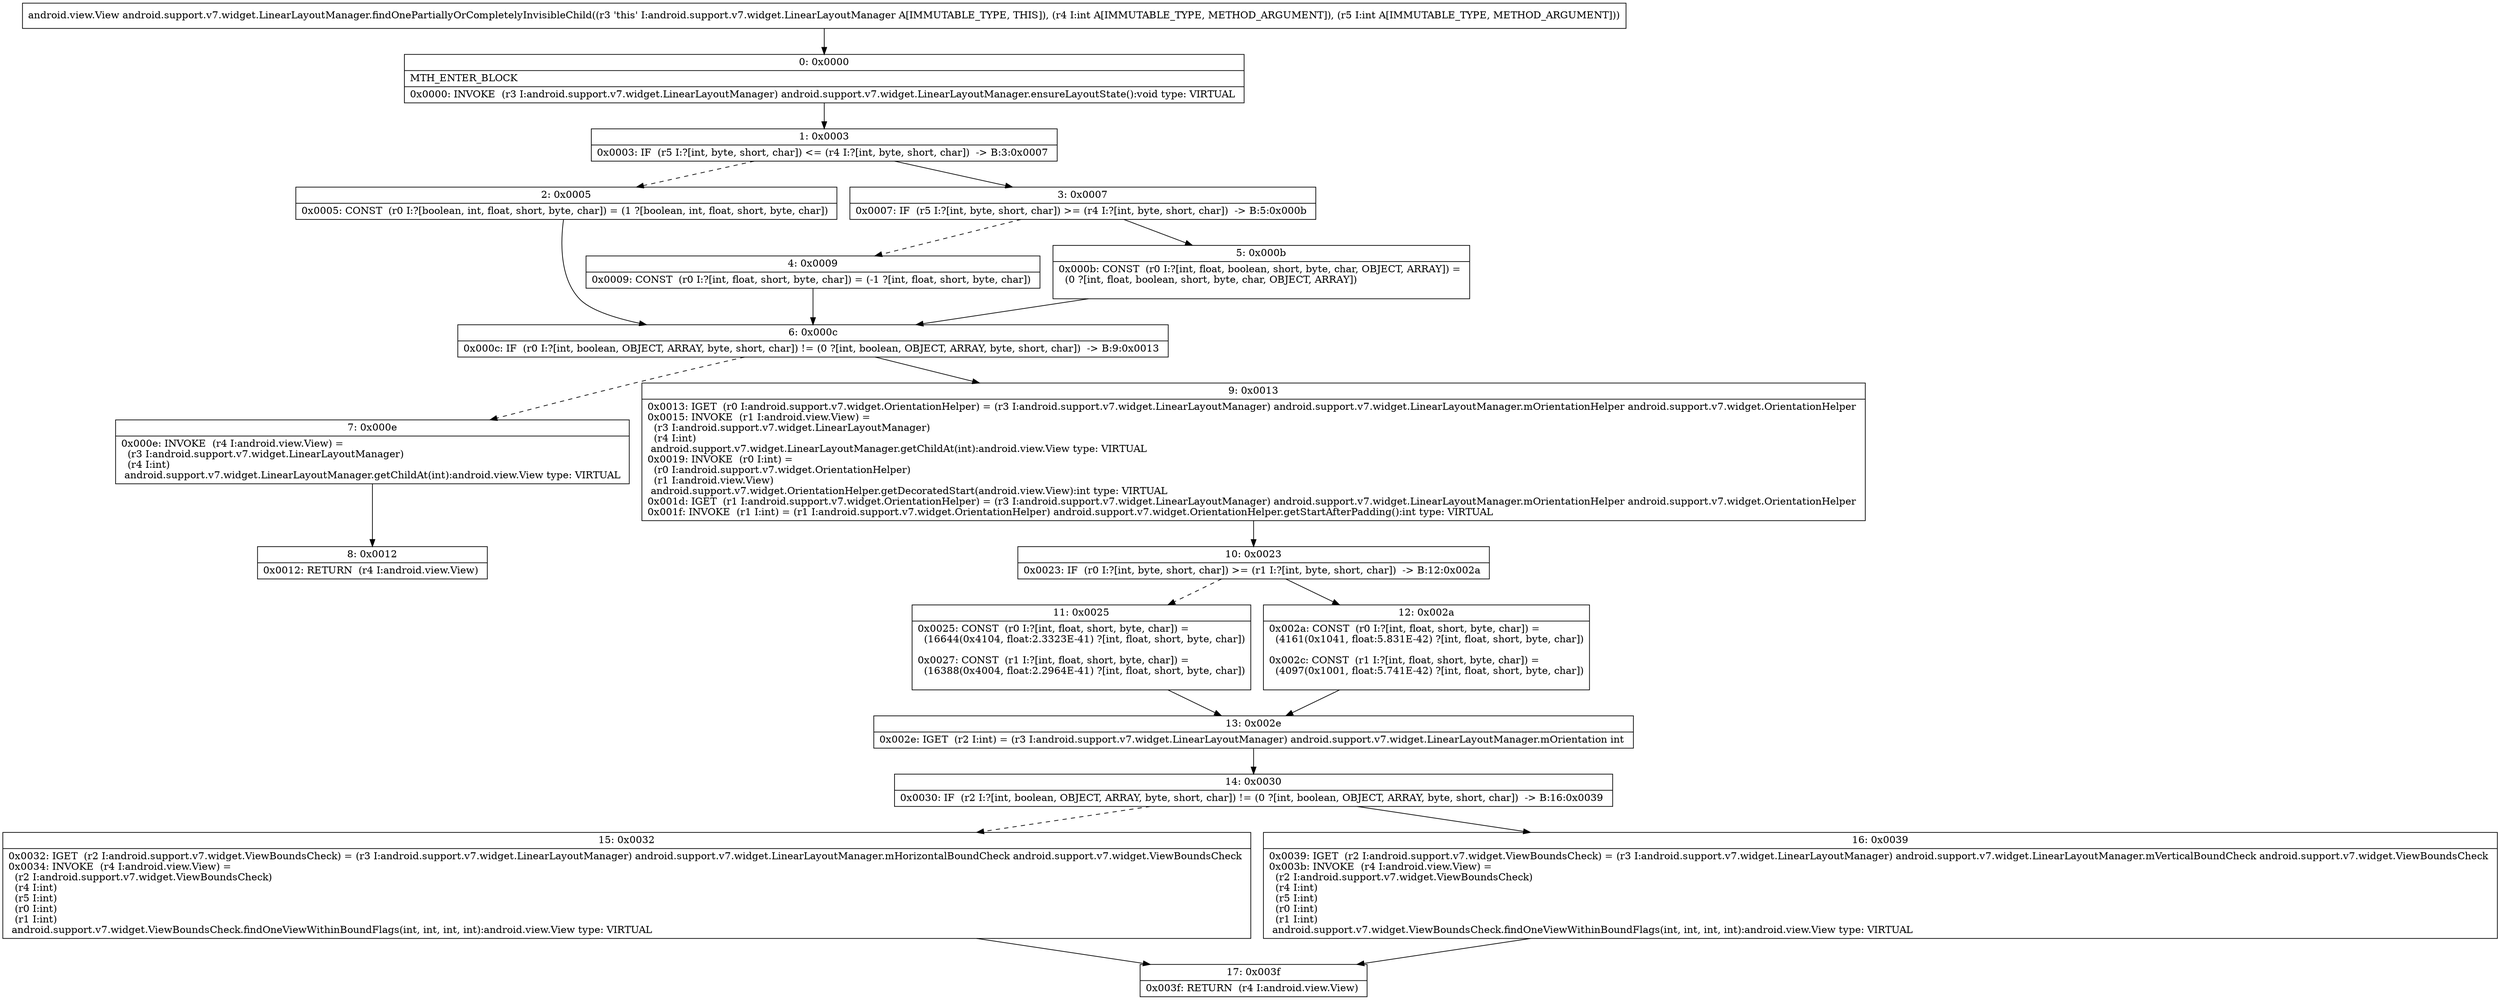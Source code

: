 digraph "CFG forandroid.support.v7.widget.LinearLayoutManager.findOnePartiallyOrCompletelyInvisibleChild(II)Landroid\/view\/View;" {
Node_0 [shape=record,label="{0\:\ 0x0000|MTH_ENTER_BLOCK\l|0x0000: INVOKE  (r3 I:android.support.v7.widget.LinearLayoutManager) android.support.v7.widget.LinearLayoutManager.ensureLayoutState():void type: VIRTUAL \l}"];
Node_1 [shape=record,label="{1\:\ 0x0003|0x0003: IF  (r5 I:?[int, byte, short, char]) \<= (r4 I:?[int, byte, short, char])  \-\> B:3:0x0007 \l}"];
Node_2 [shape=record,label="{2\:\ 0x0005|0x0005: CONST  (r0 I:?[boolean, int, float, short, byte, char]) = (1 ?[boolean, int, float, short, byte, char]) \l}"];
Node_3 [shape=record,label="{3\:\ 0x0007|0x0007: IF  (r5 I:?[int, byte, short, char]) \>= (r4 I:?[int, byte, short, char])  \-\> B:5:0x000b \l}"];
Node_4 [shape=record,label="{4\:\ 0x0009|0x0009: CONST  (r0 I:?[int, float, short, byte, char]) = (\-1 ?[int, float, short, byte, char]) \l}"];
Node_5 [shape=record,label="{5\:\ 0x000b|0x000b: CONST  (r0 I:?[int, float, boolean, short, byte, char, OBJECT, ARRAY]) = \l  (0 ?[int, float, boolean, short, byte, char, OBJECT, ARRAY])\l \l}"];
Node_6 [shape=record,label="{6\:\ 0x000c|0x000c: IF  (r0 I:?[int, boolean, OBJECT, ARRAY, byte, short, char]) != (0 ?[int, boolean, OBJECT, ARRAY, byte, short, char])  \-\> B:9:0x0013 \l}"];
Node_7 [shape=record,label="{7\:\ 0x000e|0x000e: INVOKE  (r4 I:android.view.View) = \l  (r3 I:android.support.v7.widget.LinearLayoutManager)\l  (r4 I:int)\l android.support.v7.widget.LinearLayoutManager.getChildAt(int):android.view.View type: VIRTUAL \l}"];
Node_8 [shape=record,label="{8\:\ 0x0012|0x0012: RETURN  (r4 I:android.view.View) \l}"];
Node_9 [shape=record,label="{9\:\ 0x0013|0x0013: IGET  (r0 I:android.support.v7.widget.OrientationHelper) = (r3 I:android.support.v7.widget.LinearLayoutManager) android.support.v7.widget.LinearLayoutManager.mOrientationHelper android.support.v7.widget.OrientationHelper \l0x0015: INVOKE  (r1 I:android.view.View) = \l  (r3 I:android.support.v7.widget.LinearLayoutManager)\l  (r4 I:int)\l android.support.v7.widget.LinearLayoutManager.getChildAt(int):android.view.View type: VIRTUAL \l0x0019: INVOKE  (r0 I:int) = \l  (r0 I:android.support.v7.widget.OrientationHelper)\l  (r1 I:android.view.View)\l android.support.v7.widget.OrientationHelper.getDecoratedStart(android.view.View):int type: VIRTUAL \l0x001d: IGET  (r1 I:android.support.v7.widget.OrientationHelper) = (r3 I:android.support.v7.widget.LinearLayoutManager) android.support.v7.widget.LinearLayoutManager.mOrientationHelper android.support.v7.widget.OrientationHelper \l0x001f: INVOKE  (r1 I:int) = (r1 I:android.support.v7.widget.OrientationHelper) android.support.v7.widget.OrientationHelper.getStartAfterPadding():int type: VIRTUAL \l}"];
Node_10 [shape=record,label="{10\:\ 0x0023|0x0023: IF  (r0 I:?[int, byte, short, char]) \>= (r1 I:?[int, byte, short, char])  \-\> B:12:0x002a \l}"];
Node_11 [shape=record,label="{11\:\ 0x0025|0x0025: CONST  (r0 I:?[int, float, short, byte, char]) = \l  (16644(0x4104, float:2.3323E\-41) ?[int, float, short, byte, char])\l \l0x0027: CONST  (r1 I:?[int, float, short, byte, char]) = \l  (16388(0x4004, float:2.2964E\-41) ?[int, float, short, byte, char])\l \l}"];
Node_12 [shape=record,label="{12\:\ 0x002a|0x002a: CONST  (r0 I:?[int, float, short, byte, char]) = \l  (4161(0x1041, float:5.831E\-42) ?[int, float, short, byte, char])\l \l0x002c: CONST  (r1 I:?[int, float, short, byte, char]) = \l  (4097(0x1001, float:5.741E\-42) ?[int, float, short, byte, char])\l \l}"];
Node_13 [shape=record,label="{13\:\ 0x002e|0x002e: IGET  (r2 I:int) = (r3 I:android.support.v7.widget.LinearLayoutManager) android.support.v7.widget.LinearLayoutManager.mOrientation int \l}"];
Node_14 [shape=record,label="{14\:\ 0x0030|0x0030: IF  (r2 I:?[int, boolean, OBJECT, ARRAY, byte, short, char]) != (0 ?[int, boolean, OBJECT, ARRAY, byte, short, char])  \-\> B:16:0x0039 \l}"];
Node_15 [shape=record,label="{15\:\ 0x0032|0x0032: IGET  (r2 I:android.support.v7.widget.ViewBoundsCheck) = (r3 I:android.support.v7.widget.LinearLayoutManager) android.support.v7.widget.LinearLayoutManager.mHorizontalBoundCheck android.support.v7.widget.ViewBoundsCheck \l0x0034: INVOKE  (r4 I:android.view.View) = \l  (r2 I:android.support.v7.widget.ViewBoundsCheck)\l  (r4 I:int)\l  (r5 I:int)\l  (r0 I:int)\l  (r1 I:int)\l android.support.v7.widget.ViewBoundsCheck.findOneViewWithinBoundFlags(int, int, int, int):android.view.View type: VIRTUAL \l}"];
Node_16 [shape=record,label="{16\:\ 0x0039|0x0039: IGET  (r2 I:android.support.v7.widget.ViewBoundsCheck) = (r3 I:android.support.v7.widget.LinearLayoutManager) android.support.v7.widget.LinearLayoutManager.mVerticalBoundCheck android.support.v7.widget.ViewBoundsCheck \l0x003b: INVOKE  (r4 I:android.view.View) = \l  (r2 I:android.support.v7.widget.ViewBoundsCheck)\l  (r4 I:int)\l  (r5 I:int)\l  (r0 I:int)\l  (r1 I:int)\l android.support.v7.widget.ViewBoundsCheck.findOneViewWithinBoundFlags(int, int, int, int):android.view.View type: VIRTUAL \l}"];
Node_17 [shape=record,label="{17\:\ 0x003f|0x003f: RETURN  (r4 I:android.view.View) \l}"];
MethodNode[shape=record,label="{android.view.View android.support.v7.widget.LinearLayoutManager.findOnePartiallyOrCompletelyInvisibleChild((r3 'this' I:android.support.v7.widget.LinearLayoutManager A[IMMUTABLE_TYPE, THIS]), (r4 I:int A[IMMUTABLE_TYPE, METHOD_ARGUMENT]), (r5 I:int A[IMMUTABLE_TYPE, METHOD_ARGUMENT])) }"];
MethodNode -> Node_0;
Node_0 -> Node_1;
Node_1 -> Node_2[style=dashed];
Node_1 -> Node_3;
Node_2 -> Node_6;
Node_3 -> Node_4[style=dashed];
Node_3 -> Node_5;
Node_4 -> Node_6;
Node_5 -> Node_6;
Node_6 -> Node_7[style=dashed];
Node_6 -> Node_9;
Node_7 -> Node_8;
Node_9 -> Node_10;
Node_10 -> Node_11[style=dashed];
Node_10 -> Node_12;
Node_11 -> Node_13;
Node_12 -> Node_13;
Node_13 -> Node_14;
Node_14 -> Node_15[style=dashed];
Node_14 -> Node_16;
Node_15 -> Node_17;
Node_16 -> Node_17;
}

